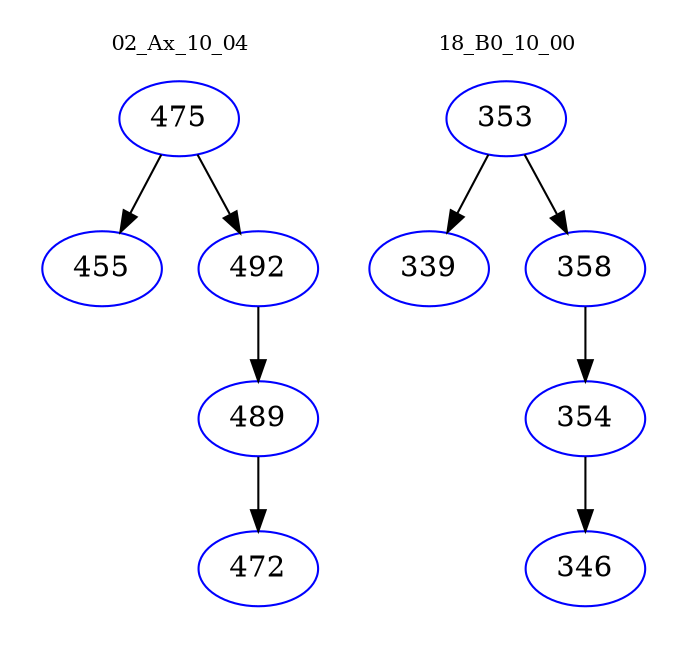 digraph{
subgraph cluster_0 {
color = white
label = "02_Ax_10_04";
fontsize=10;
T0_475 [label="475", color="blue"]
T0_475 -> T0_455 [color="black"]
T0_455 [label="455", color="blue"]
T0_475 -> T0_492 [color="black"]
T0_492 [label="492", color="blue"]
T0_492 -> T0_489 [color="black"]
T0_489 [label="489", color="blue"]
T0_489 -> T0_472 [color="black"]
T0_472 [label="472", color="blue"]
}
subgraph cluster_1 {
color = white
label = "18_B0_10_00";
fontsize=10;
T1_353 [label="353", color="blue"]
T1_353 -> T1_339 [color="black"]
T1_339 [label="339", color="blue"]
T1_353 -> T1_358 [color="black"]
T1_358 [label="358", color="blue"]
T1_358 -> T1_354 [color="black"]
T1_354 [label="354", color="blue"]
T1_354 -> T1_346 [color="black"]
T1_346 [label="346", color="blue"]
}
}
